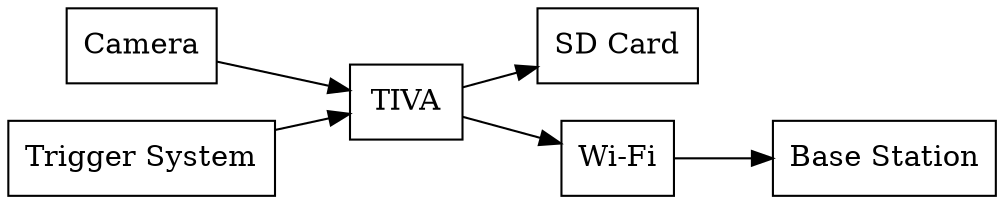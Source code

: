 digraph G {
    node [shape="box"];
    rankdir = LR;

    bs [label="Base Station"]
    camera [label="Camera"]
    sd [label="SD Card"]
    tiva [label="TIVA"]
    trigger [label="Trigger System"]
    wifi [label="Wi-Fi"]

    camera -> tiva
    trigger -> tiva

    tiva -> sd
    tiva -> wifi

    wifi -> bs
}

